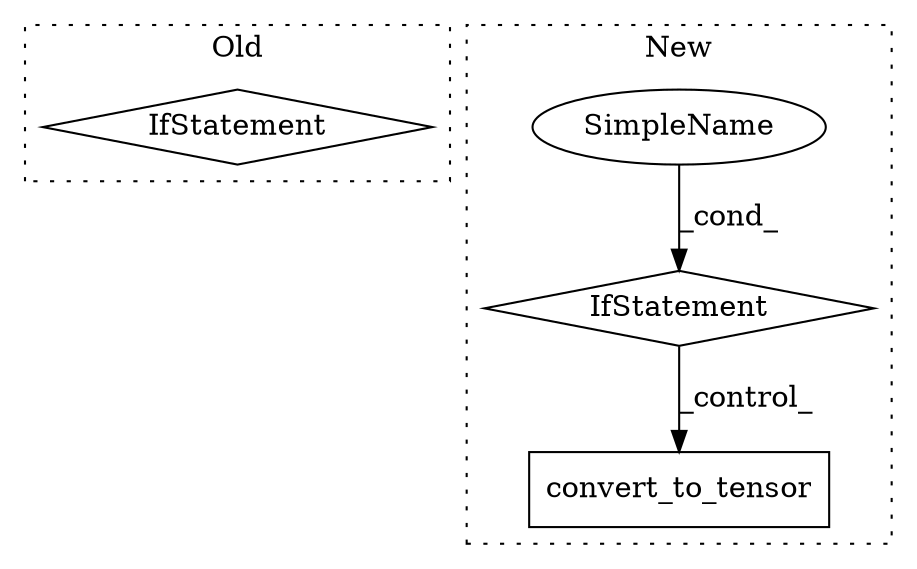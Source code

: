 digraph G {
subgraph cluster0 {
1 [label="IfStatement" a="25" s="1887,1909" l="4,2" shape="diamond"];
label = "Old";
style="dotted";
}
subgraph cluster1 {
2 [label="convert_to_tensor" a="32" s="2077,2109" l="18,1" shape="box"];
3 [label="IfStatement" a="25" s="1757,1779" l="4,2" shape="diamond"];
4 [label="SimpleName" a="42" s="" l="" shape="ellipse"];
label = "New";
style="dotted";
}
3 -> 2 [label="_control_"];
4 -> 3 [label="_cond_"];
}
